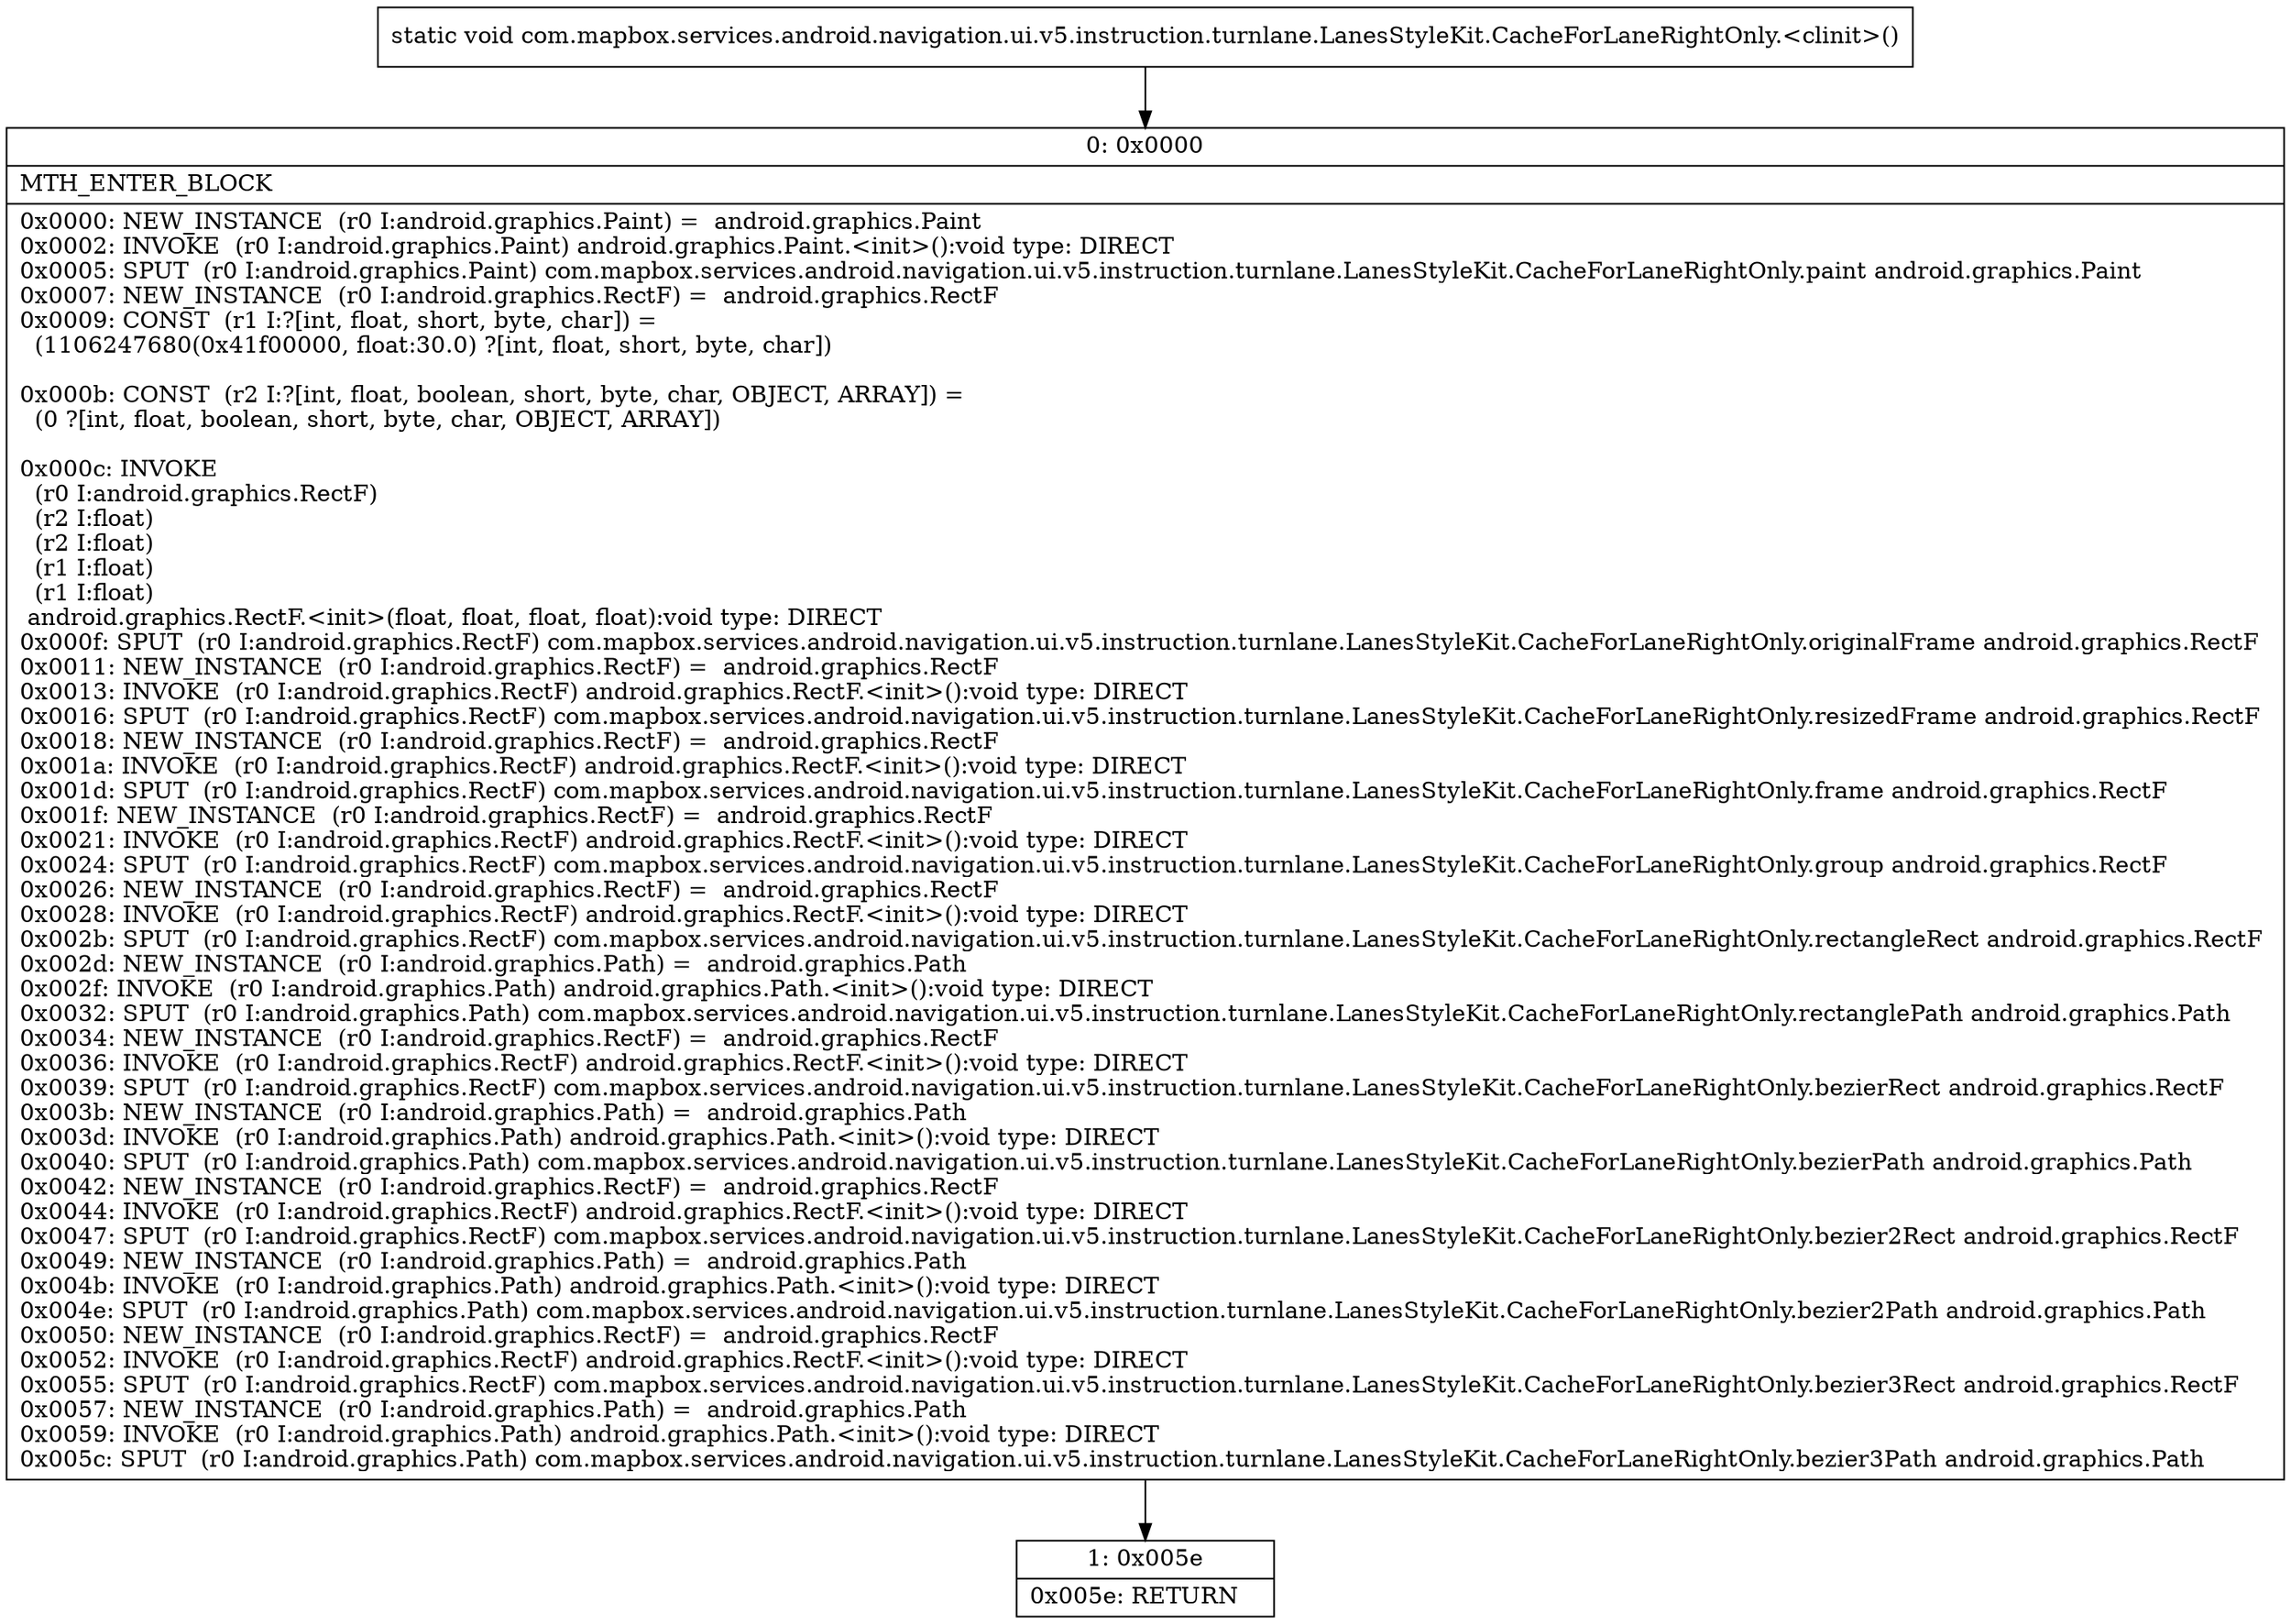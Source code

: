 digraph "CFG forcom.mapbox.services.android.navigation.ui.v5.instruction.turnlane.LanesStyleKit.CacheForLaneRightOnly.\<clinit\>()V" {
Node_0 [shape=record,label="{0\:\ 0x0000|MTH_ENTER_BLOCK\l|0x0000: NEW_INSTANCE  (r0 I:android.graphics.Paint) =  android.graphics.Paint \l0x0002: INVOKE  (r0 I:android.graphics.Paint) android.graphics.Paint.\<init\>():void type: DIRECT \l0x0005: SPUT  (r0 I:android.graphics.Paint) com.mapbox.services.android.navigation.ui.v5.instruction.turnlane.LanesStyleKit.CacheForLaneRightOnly.paint android.graphics.Paint \l0x0007: NEW_INSTANCE  (r0 I:android.graphics.RectF) =  android.graphics.RectF \l0x0009: CONST  (r1 I:?[int, float, short, byte, char]) = \l  (1106247680(0x41f00000, float:30.0) ?[int, float, short, byte, char])\l \l0x000b: CONST  (r2 I:?[int, float, boolean, short, byte, char, OBJECT, ARRAY]) = \l  (0 ?[int, float, boolean, short, byte, char, OBJECT, ARRAY])\l \l0x000c: INVOKE  \l  (r0 I:android.graphics.RectF)\l  (r2 I:float)\l  (r2 I:float)\l  (r1 I:float)\l  (r1 I:float)\l android.graphics.RectF.\<init\>(float, float, float, float):void type: DIRECT \l0x000f: SPUT  (r0 I:android.graphics.RectF) com.mapbox.services.android.navigation.ui.v5.instruction.turnlane.LanesStyleKit.CacheForLaneRightOnly.originalFrame android.graphics.RectF \l0x0011: NEW_INSTANCE  (r0 I:android.graphics.RectF) =  android.graphics.RectF \l0x0013: INVOKE  (r0 I:android.graphics.RectF) android.graphics.RectF.\<init\>():void type: DIRECT \l0x0016: SPUT  (r0 I:android.graphics.RectF) com.mapbox.services.android.navigation.ui.v5.instruction.turnlane.LanesStyleKit.CacheForLaneRightOnly.resizedFrame android.graphics.RectF \l0x0018: NEW_INSTANCE  (r0 I:android.graphics.RectF) =  android.graphics.RectF \l0x001a: INVOKE  (r0 I:android.graphics.RectF) android.graphics.RectF.\<init\>():void type: DIRECT \l0x001d: SPUT  (r0 I:android.graphics.RectF) com.mapbox.services.android.navigation.ui.v5.instruction.turnlane.LanesStyleKit.CacheForLaneRightOnly.frame android.graphics.RectF \l0x001f: NEW_INSTANCE  (r0 I:android.graphics.RectF) =  android.graphics.RectF \l0x0021: INVOKE  (r0 I:android.graphics.RectF) android.graphics.RectF.\<init\>():void type: DIRECT \l0x0024: SPUT  (r0 I:android.graphics.RectF) com.mapbox.services.android.navigation.ui.v5.instruction.turnlane.LanesStyleKit.CacheForLaneRightOnly.group android.graphics.RectF \l0x0026: NEW_INSTANCE  (r0 I:android.graphics.RectF) =  android.graphics.RectF \l0x0028: INVOKE  (r0 I:android.graphics.RectF) android.graphics.RectF.\<init\>():void type: DIRECT \l0x002b: SPUT  (r0 I:android.graphics.RectF) com.mapbox.services.android.navigation.ui.v5.instruction.turnlane.LanesStyleKit.CacheForLaneRightOnly.rectangleRect android.graphics.RectF \l0x002d: NEW_INSTANCE  (r0 I:android.graphics.Path) =  android.graphics.Path \l0x002f: INVOKE  (r0 I:android.graphics.Path) android.graphics.Path.\<init\>():void type: DIRECT \l0x0032: SPUT  (r0 I:android.graphics.Path) com.mapbox.services.android.navigation.ui.v5.instruction.turnlane.LanesStyleKit.CacheForLaneRightOnly.rectanglePath android.graphics.Path \l0x0034: NEW_INSTANCE  (r0 I:android.graphics.RectF) =  android.graphics.RectF \l0x0036: INVOKE  (r0 I:android.graphics.RectF) android.graphics.RectF.\<init\>():void type: DIRECT \l0x0039: SPUT  (r0 I:android.graphics.RectF) com.mapbox.services.android.navigation.ui.v5.instruction.turnlane.LanesStyleKit.CacheForLaneRightOnly.bezierRect android.graphics.RectF \l0x003b: NEW_INSTANCE  (r0 I:android.graphics.Path) =  android.graphics.Path \l0x003d: INVOKE  (r0 I:android.graphics.Path) android.graphics.Path.\<init\>():void type: DIRECT \l0x0040: SPUT  (r0 I:android.graphics.Path) com.mapbox.services.android.navigation.ui.v5.instruction.turnlane.LanesStyleKit.CacheForLaneRightOnly.bezierPath android.graphics.Path \l0x0042: NEW_INSTANCE  (r0 I:android.graphics.RectF) =  android.graphics.RectF \l0x0044: INVOKE  (r0 I:android.graphics.RectF) android.graphics.RectF.\<init\>():void type: DIRECT \l0x0047: SPUT  (r0 I:android.graphics.RectF) com.mapbox.services.android.navigation.ui.v5.instruction.turnlane.LanesStyleKit.CacheForLaneRightOnly.bezier2Rect android.graphics.RectF \l0x0049: NEW_INSTANCE  (r0 I:android.graphics.Path) =  android.graphics.Path \l0x004b: INVOKE  (r0 I:android.graphics.Path) android.graphics.Path.\<init\>():void type: DIRECT \l0x004e: SPUT  (r0 I:android.graphics.Path) com.mapbox.services.android.navigation.ui.v5.instruction.turnlane.LanesStyleKit.CacheForLaneRightOnly.bezier2Path android.graphics.Path \l0x0050: NEW_INSTANCE  (r0 I:android.graphics.RectF) =  android.graphics.RectF \l0x0052: INVOKE  (r0 I:android.graphics.RectF) android.graphics.RectF.\<init\>():void type: DIRECT \l0x0055: SPUT  (r0 I:android.graphics.RectF) com.mapbox.services.android.navigation.ui.v5.instruction.turnlane.LanesStyleKit.CacheForLaneRightOnly.bezier3Rect android.graphics.RectF \l0x0057: NEW_INSTANCE  (r0 I:android.graphics.Path) =  android.graphics.Path \l0x0059: INVOKE  (r0 I:android.graphics.Path) android.graphics.Path.\<init\>():void type: DIRECT \l0x005c: SPUT  (r0 I:android.graphics.Path) com.mapbox.services.android.navigation.ui.v5.instruction.turnlane.LanesStyleKit.CacheForLaneRightOnly.bezier3Path android.graphics.Path \l}"];
Node_1 [shape=record,label="{1\:\ 0x005e|0x005e: RETURN   \l}"];
MethodNode[shape=record,label="{static void com.mapbox.services.android.navigation.ui.v5.instruction.turnlane.LanesStyleKit.CacheForLaneRightOnly.\<clinit\>() }"];
MethodNode -> Node_0;
Node_0 -> Node_1;
}

